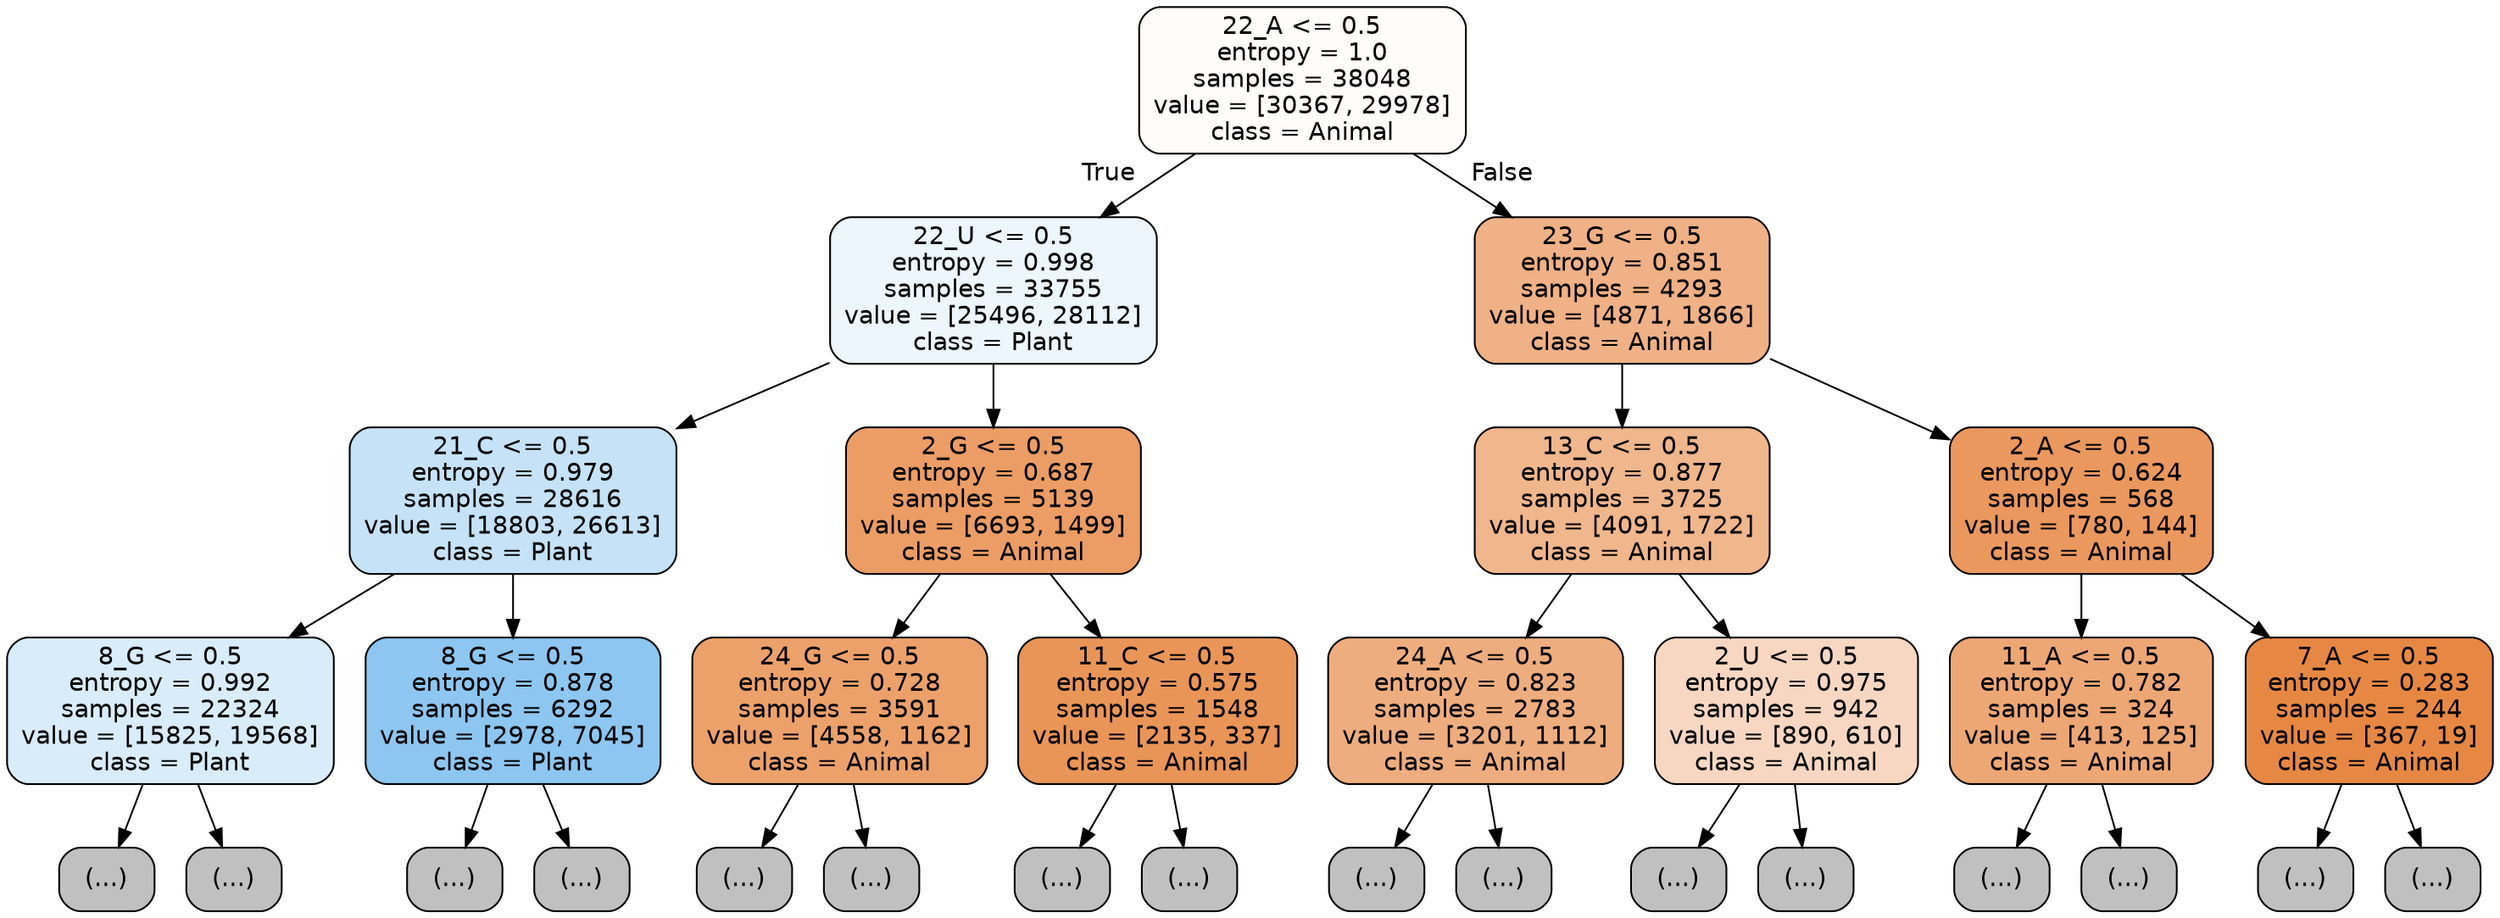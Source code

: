digraph Tree {
node [shape=box, style="filled, rounded", color="black", fontname="helvetica"] ;
edge [fontname="helvetica"] ;
0 [label="22_A <= 0.5\nentropy = 1.0\nsamples = 38048\nvalue = [30367, 29978]\nclass = Animal", fillcolor="#fffdfc"] ;
1 [label="22_U <= 0.5\nentropy = 0.998\nsamples = 33755\nvalue = [25496, 28112]\nclass = Plant", fillcolor="#edf6fd"] ;
0 -> 1 [labeldistance=2.5, labelangle=45, headlabel="True"] ;
2 [label="21_C <= 0.5\nentropy = 0.979\nsamples = 28616\nvalue = [18803, 26613]\nclass = Plant", fillcolor="#c5e2f7"] ;
1 -> 2 ;
3 [label="8_G <= 0.5\nentropy = 0.992\nsamples = 22324\nvalue = [15825, 19568]\nclass = Plant", fillcolor="#d9ecfa"] ;
2 -> 3 ;
4 [label="(...)", fillcolor="#C0C0C0"] ;
3 -> 4 ;
7683 [label="(...)", fillcolor="#C0C0C0"] ;
3 -> 7683 ;
10440 [label="8_G <= 0.5\nentropy = 0.878\nsamples = 6292\nvalue = [2978, 7045]\nclass = Plant", fillcolor="#8dc6f0"] ;
2 -> 10440 ;
10441 [label="(...)", fillcolor="#C0C0C0"] ;
10440 -> 10441 ;
12116 [label="(...)", fillcolor="#C0C0C0"] ;
10440 -> 12116 ;
12759 [label="2_G <= 0.5\nentropy = 0.687\nsamples = 5139\nvalue = [6693, 1499]\nclass = Animal", fillcolor="#eb9d65"] ;
1 -> 12759 ;
12760 [label="24_G <= 0.5\nentropy = 0.728\nsamples = 3591\nvalue = [4558, 1162]\nclass = Animal", fillcolor="#eca16b"] ;
12759 -> 12760 ;
12761 [label="(...)", fillcolor="#C0C0C0"] ;
12760 -> 12761 ;
14098 [label="(...)", fillcolor="#C0C0C0"] ;
12760 -> 14098 ;
14159 [label="11_C <= 0.5\nentropy = 0.575\nsamples = 1548\nvalue = [2135, 337]\nclass = Animal", fillcolor="#e99558"] ;
12759 -> 14159 ;
14160 [label="(...)", fillcolor="#C0C0C0"] ;
14159 -> 14160 ;
14577 [label="(...)", fillcolor="#C0C0C0"] ;
14159 -> 14577 ;
14684 [label="23_G <= 0.5\nentropy = 0.851\nsamples = 4293\nvalue = [4871, 1866]\nclass = Animal", fillcolor="#efb185"] ;
0 -> 14684 [labeldistance=2.5, labelangle=-45, headlabel="False"] ;
14685 [label="13_C <= 0.5\nentropy = 0.877\nsamples = 3725\nvalue = [4091, 1722]\nclass = Animal", fillcolor="#f0b68c"] ;
14684 -> 14685 ;
14686 [label="24_A <= 0.5\nentropy = 0.823\nsamples = 2783\nvalue = [3201, 1112]\nclass = Animal", fillcolor="#eead7e"] ;
14685 -> 14686 ;
14687 [label="(...)", fillcolor="#C0C0C0"] ;
14686 -> 14687 ;
15992 [label="(...)", fillcolor="#C0C0C0"] ;
14686 -> 15992 ;
16051 [label="2_U <= 0.5\nentropy = 0.975\nsamples = 942\nvalue = [890, 610]\nclass = Animal", fillcolor="#f7d7c1"] ;
14685 -> 16051 ;
16052 [label="(...)", fillcolor="#C0C0C0"] ;
16051 -> 16052 ;
16333 [label="(...)", fillcolor="#C0C0C0"] ;
16051 -> 16333 ;
16412 [label="2_A <= 0.5\nentropy = 0.624\nsamples = 568\nvalue = [780, 144]\nclass = Animal", fillcolor="#ea985e"] ;
14684 -> 16412 ;
16413 [label="11_A <= 0.5\nentropy = 0.782\nsamples = 324\nvalue = [413, 125]\nclass = Animal", fillcolor="#eda775"] ;
16412 -> 16413 ;
16414 [label="(...)", fillcolor="#C0C0C0"] ;
16413 -> 16414 ;
16505 [label="(...)", fillcolor="#C0C0C0"] ;
16413 -> 16505 ;
16534 [label="7_A <= 0.5\nentropy = 0.283\nsamples = 244\nvalue = [367, 19]\nclass = Animal", fillcolor="#e68843"] ;
16412 -> 16534 ;
16535 [label="(...)", fillcolor="#C0C0C0"] ;
16534 -> 16535 ;
16568 [label="(...)", fillcolor="#C0C0C0"] ;
16534 -> 16568 ;
}